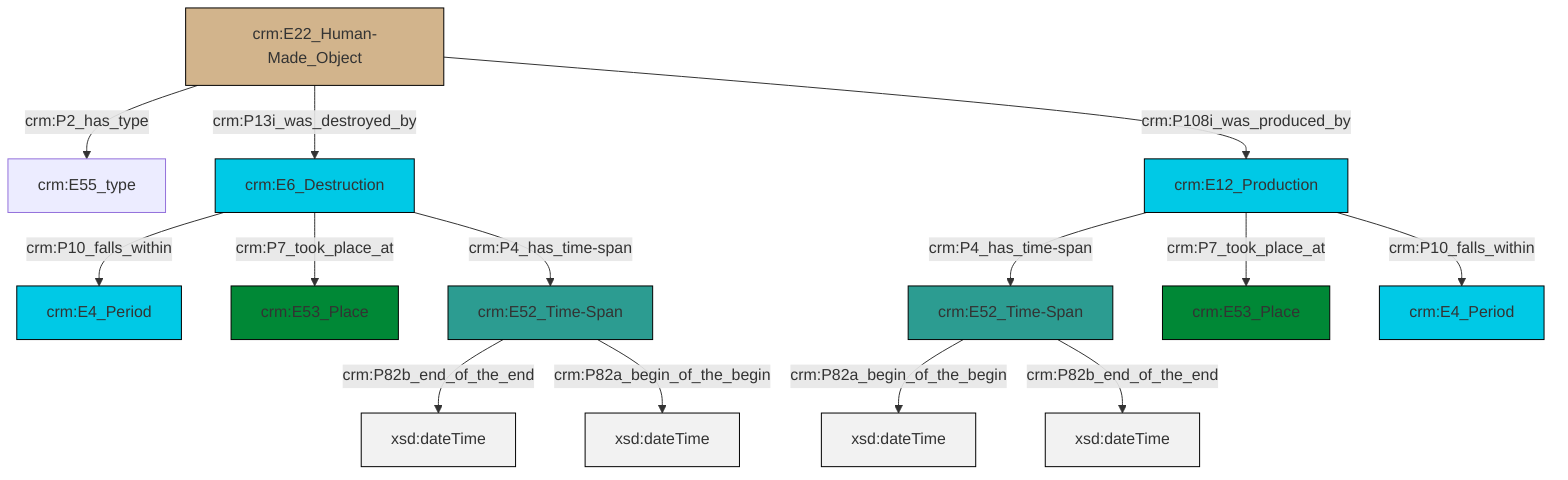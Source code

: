 graph TD
classDef Literal fill:#f2f2f2,stroke:#000000;
classDef CRM_Entity fill:#FFFFFF,stroke:#000000;
classDef Temporal_Entity fill:#00C9E6, stroke:#000000;
classDef Type fill:#E18312, stroke:#000000;
classDef Time-Span fill:#2C9C91, stroke:#000000;
classDef Appellation fill:#FFEB7F, stroke:#000000;
classDef Place fill:#008836, stroke:#000000;
classDef Persistent_Item fill:#B266B2, stroke:#000000;
classDef Conceptual_Object fill:#FFD700, stroke:#000000;
classDef Physical_Thing fill:#D2B48C, stroke:#000000;
classDef Actor fill:#f58aad, stroke:#000000;
classDef PC_Classes fill:#4ce600, stroke:#000000;
classDef Multi fill:#cccccc,stroke:#000000;

0["crm:E52_Time-Span"]:::Time-Span -->|crm:P82b_end_of_the_end| 1[xsd:dateTime]:::Literal
6["crm:E22_Human-Made_Object"]:::Physical_Thing -->|crm:P2_has_type| 7["crm:E55_type"]:::Default
12["crm:E12_Production"]:::Temporal_Entity -->|crm:P4_has_time-span| 2["crm:E52_Time-Span"]:::Time-Span
15["crm:E6_Destruction"]:::Temporal_Entity -->|crm:P10_falls_within| 4["crm:E4_Period"]:::Temporal_Entity
6["crm:E22_Human-Made_Object"]:::Physical_Thing -->|crm:P13i_was_destroyed_by| 15["crm:E6_Destruction"]:::Temporal_Entity
15["crm:E6_Destruction"]:::Temporal_Entity -->|crm:P7_took_place_at| 8["crm:E53_Place"]:::Place
2["crm:E52_Time-Span"]:::Time-Span -->|crm:P82a_begin_of_the_begin| 18[xsd:dateTime]:::Literal
2["crm:E52_Time-Span"]:::Time-Span -->|crm:P82b_end_of_the_end| 19[xsd:dateTime]:::Literal
15["crm:E6_Destruction"]:::Temporal_Entity -->|crm:P4_has_time-span| 0["crm:E52_Time-Span"]:::Time-Span
12["crm:E12_Production"]:::Temporal_Entity -->|crm:P7_took_place_at| 16["crm:E53_Place"]:::Place
0["crm:E52_Time-Span"]:::Time-Span -->|crm:P82a_begin_of_the_begin| 21[xsd:dateTime]:::Literal
6["crm:E22_Human-Made_Object"]:::Physical_Thing -->|crm:P108i_was_produced_by| 12["crm:E12_Production"]:::Temporal_Entity
12["crm:E12_Production"]:::Temporal_Entity -->|crm:P10_falls_within| 10["crm:E4_Period"]:::Temporal_Entity